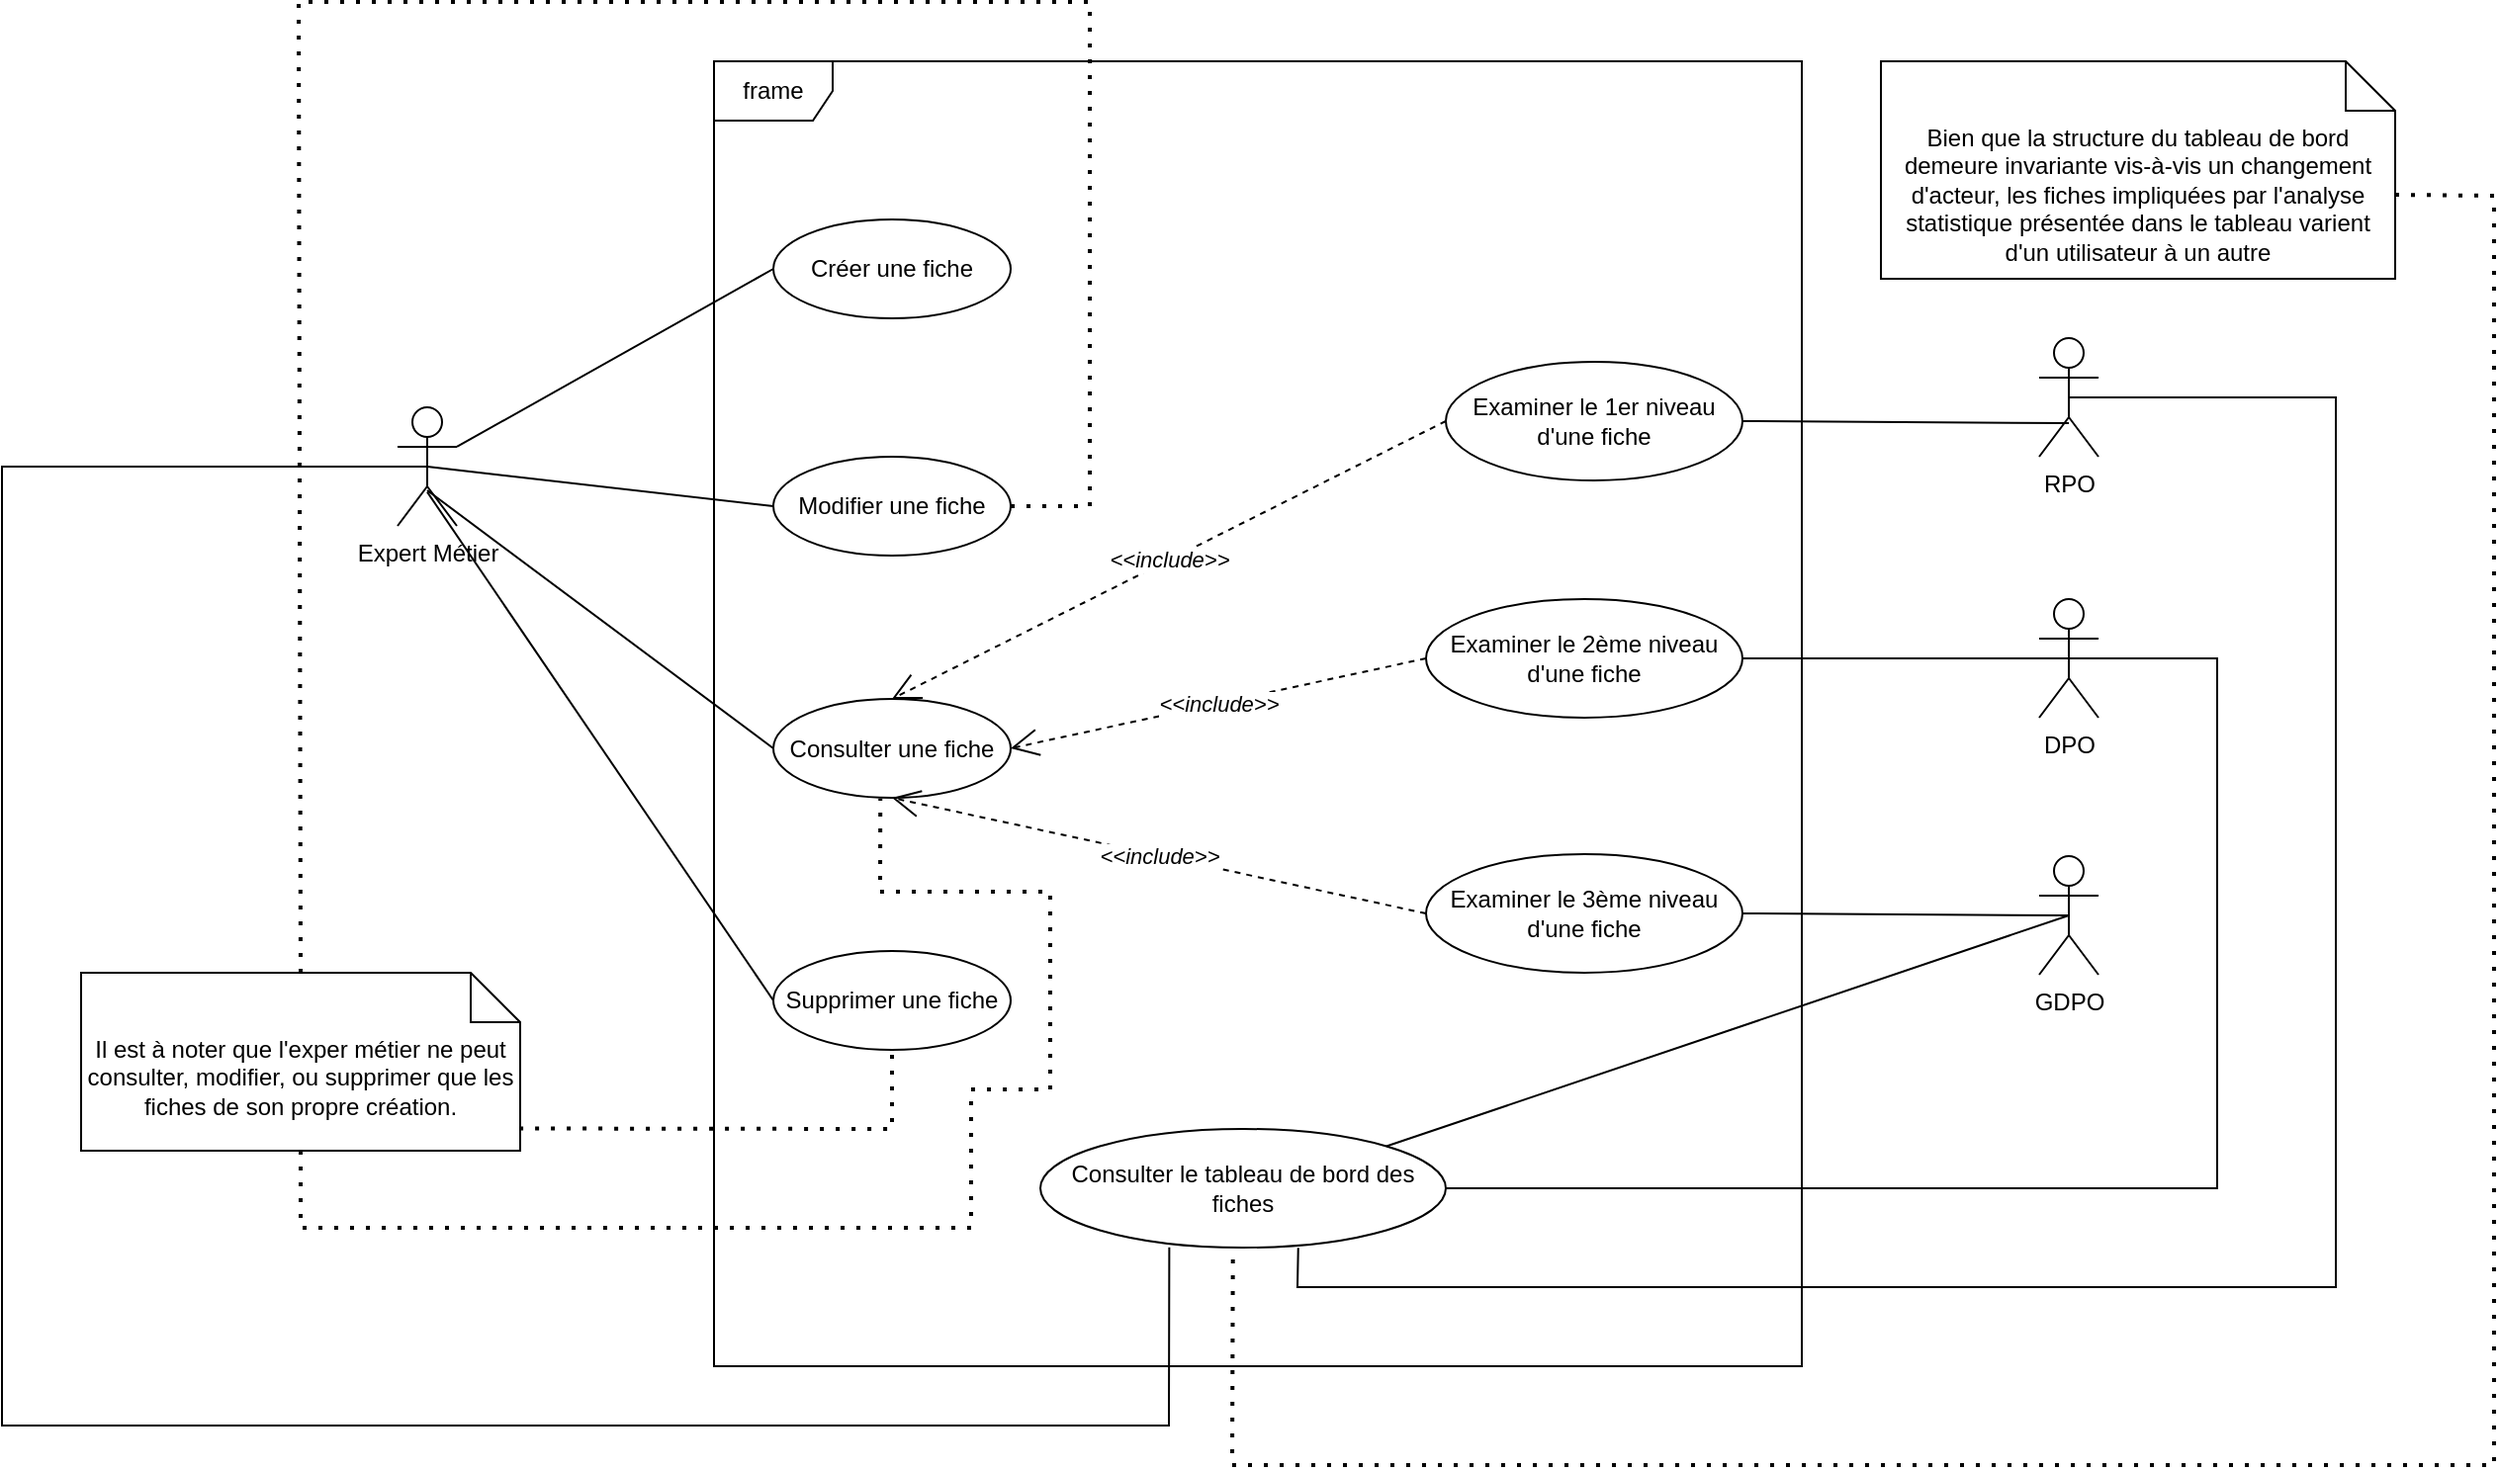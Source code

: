 <mxfile version="24.4.9" type="github">
  <diagram name="Page-1" id="unYs7EcL0WFt0l7JvkVK">
    <mxGraphModel dx="2607" dy="1273" grid="1" gridSize="10" guides="1" tooltips="1" connect="1" arrows="1" fold="1" page="1" pageScale="1" pageWidth="3300" pageHeight="4681" math="0" shadow="0">
      <root>
        <mxCell id="0" />
        <mxCell id="1" parent="0" />
        <mxCell id="YgDvmPQMBhkh0xwAAEl4-1" value="frame" style="shape=umlFrame;whiteSpace=wrap;html=1;pointerEvents=0;" vertex="1" parent="1">
          <mxGeometry x="440" y="70" width="550" height="660" as="geometry" />
        </mxCell>
        <mxCell id="YgDvmPQMBhkh0xwAAEl4-2" value="Créer une fiche" style="ellipse;whiteSpace=wrap;html=1;" vertex="1" parent="1">
          <mxGeometry x="470" y="150" width="120" height="50" as="geometry" />
        </mxCell>
        <mxCell id="YgDvmPQMBhkh0xwAAEl4-5" value="Modifier une fiche" style="ellipse;whiteSpace=wrap;html=1;" vertex="1" parent="1">
          <mxGeometry x="470" y="270" width="120" height="50" as="geometry" />
        </mxCell>
        <mxCell id="YgDvmPQMBhkh0xwAAEl4-6" value="Supprimer une fiche" style="ellipse;whiteSpace=wrap;html=1;" vertex="1" parent="1">
          <mxGeometry x="470" y="520" width="120" height="50" as="geometry" />
        </mxCell>
        <mxCell id="YgDvmPQMBhkh0xwAAEl4-7" value="Examiner le 1er niveau d&#39;une fiche " style="ellipse;whiteSpace=wrap;html=1;" vertex="1" parent="1">
          <mxGeometry x="810" y="222" width="150" height="60" as="geometry" />
        </mxCell>
        <mxCell id="YgDvmPQMBhkh0xwAAEl4-11" value="Consulter une fiche " style="ellipse;whiteSpace=wrap;html=1;" vertex="1" parent="1">
          <mxGeometry x="470" y="392.5" width="120" height="50" as="geometry" />
        </mxCell>
        <mxCell id="YgDvmPQMBhkh0xwAAEl4-12" value="Expert Métier" style="shape=umlActor;verticalLabelPosition=bottom;verticalAlign=top;html=1;" vertex="1" parent="1">
          <mxGeometry x="280" y="245" width="30" height="60" as="geometry" />
        </mxCell>
        <mxCell id="YgDvmPQMBhkh0xwAAEl4-13" value="RPO" style="shape=umlActor;verticalLabelPosition=bottom;verticalAlign=top;html=1;" vertex="1" parent="1">
          <mxGeometry x="1110" y="210" width="30" height="60" as="geometry" />
        </mxCell>
        <mxCell id="YgDvmPQMBhkh0xwAAEl4-14" value="DPO" style="shape=umlActor;verticalLabelPosition=bottom;verticalAlign=top;html=1;" vertex="1" parent="1">
          <mxGeometry x="1110" y="342" width="30" height="60" as="geometry" />
        </mxCell>
        <mxCell id="YgDvmPQMBhkh0xwAAEl4-15" value="GDPO" style="shape=umlActor;verticalLabelPosition=bottom;verticalAlign=top;html=1;" vertex="1" parent="1">
          <mxGeometry x="1110" y="472" width="30" height="60" as="geometry" />
        </mxCell>
        <mxCell id="YgDvmPQMBhkh0xwAAEl4-18" value="Examiner le 2ème niveau d&#39;une fiche " style="ellipse;whiteSpace=wrap;html=1;" vertex="1" parent="1">
          <mxGeometry x="800" y="342" width="160" height="60" as="geometry" />
        </mxCell>
        <mxCell id="YgDvmPQMBhkh0xwAAEl4-19" value="Examiner le 3ème niveau d&#39;une fiche " style="ellipse;whiteSpace=wrap;html=1;" vertex="1" parent="1">
          <mxGeometry x="800" y="471" width="160" height="60" as="geometry" />
        </mxCell>
        <mxCell id="YgDvmPQMBhkh0xwAAEl4-20" value="Consulter le tableau de bord des fiches" style="ellipse;whiteSpace=wrap;html=1;" vertex="1" parent="1">
          <mxGeometry x="605" y="610" width="205" height="60" as="geometry" />
        </mxCell>
        <mxCell id="YgDvmPQMBhkh0xwAAEl4-22" value="" style="endArrow=none;html=1;rounded=0;exitX=1;exitY=0.333;exitDx=0;exitDy=0;exitPerimeter=0;entryX=0;entryY=0.5;entryDx=0;entryDy=0;" edge="1" parent="1" source="YgDvmPQMBhkh0xwAAEl4-12" target="YgDvmPQMBhkh0xwAAEl4-2">
          <mxGeometry width="50" height="50" relative="1" as="geometry">
            <mxPoint x="450" y="260" as="sourcePoint" />
            <mxPoint x="500" y="210" as="targetPoint" />
          </mxGeometry>
        </mxCell>
        <mxCell id="YgDvmPQMBhkh0xwAAEl4-23" value="" style="endArrow=none;html=1;rounded=0;exitX=0.5;exitY=0.5;exitDx=0;exitDy=0;exitPerimeter=0;entryX=0;entryY=0.5;entryDx=0;entryDy=0;" edge="1" parent="1" source="YgDvmPQMBhkh0xwAAEl4-12" target="YgDvmPQMBhkh0xwAAEl4-5">
          <mxGeometry width="50" height="50" relative="1" as="geometry">
            <mxPoint x="320" y="275" as="sourcePoint" />
            <mxPoint x="480" y="195" as="targetPoint" />
          </mxGeometry>
        </mxCell>
        <mxCell id="YgDvmPQMBhkh0xwAAEl4-24" value="" style="endArrow=none;html=1;rounded=0;exitX=0.5;exitY=0.714;exitDx=0;exitDy=0;exitPerimeter=0;entryX=0;entryY=0.5;entryDx=0;entryDy=0;" edge="1" parent="1" source="YgDvmPQMBhkh0xwAAEl4-12" target="YgDvmPQMBhkh0xwAAEl4-6">
          <mxGeometry width="50" height="50" relative="1" as="geometry">
            <mxPoint x="280" y="390" as="sourcePoint" />
            <mxPoint x="455" y="390" as="targetPoint" />
          </mxGeometry>
        </mxCell>
        <mxCell id="YgDvmPQMBhkh0xwAAEl4-25" value="" style="endArrow=none;html=1;rounded=0;exitX=0.5;exitY=0.7;exitDx=0;exitDy=0;exitPerimeter=0;entryX=0;entryY=0.5;entryDx=0;entryDy=0;" edge="1" parent="1" source="YgDvmPQMBhkh0xwAAEl4-12" target="YgDvmPQMBhkh0xwAAEl4-11">
          <mxGeometry width="50" height="50" relative="1" as="geometry">
            <mxPoint x="280" y="370" as="sourcePoint" />
            <mxPoint x="455" y="447" as="targetPoint" />
          </mxGeometry>
        </mxCell>
        <mxCell id="YgDvmPQMBhkh0xwAAEl4-26" value="" style="endArrow=none;html=1;rounded=0;exitX=1;exitY=0.5;exitDx=0;exitDy=0;entryX=0.5;entryY=0.717;entryDx=0;entryDy=0;entryPerimeter=0;" edge="1" parent="1" source="YgDvmPQMBhkh0xwAAEl4-7" target="YgDvmPQMBhkh0xwAAEl4-13">
          <mxGeometry width="50" height="50" relative="1" as="geometry">
            <mxPoint x="920" y="362" as="sourcePoint" />
            <mxPoint x="1080" y="282" as="targetPoint" />
          </mxGeometry>
        </mxCell>
        <mxCell id="YgDvmPQMBhkh0xwAAEl4-27" value="" style="endArrow=none;html=1;rounded=0;exitX=1;exitY=0.5;exitDx=0;exitDy=0;entryX=0.5;entryY=0.5;entryDx=0;entryDy=0;entryPerimeter=0;" edge="1" parent="1" source="YgDvmPQMBhkh0xwAAEl4-18" target="YgDvmPQMBhkh0xwAAEl4-14">
          <mxGeometry width="50" height="50" relative="1" as="geometry">
            <mxPoint x="970" y="262" as="sourcePoint" />
            <mxPoint x="1135" y="270" as="targetPoint" />
          </mxGeometry>
        </mxCell>
        <mxCell id="YgDvmPQMBhkh0xwAAEl4-28" value="" style="endArrow=none;html=1;rounded=0;exitX=1;exitY=0.5;exitDx=0;exitDy=0;entryX=0.5;entryY=0.5;entryDx=0;entryDy=0;entryPerimeter=0;" edge="1" parent="1" source="YgDvmPQMBhkh0xwAAEl4-19" target="YgDvmPQMBhkh0xwAAEl4-15">
          <mxGeometry width="50" height="50" relative="1" as="geometry">
            <mxPoint x="970" y="382" as="sourcePoint" />
            <mxPoint x="1135" y="382" as="targetPoint" />
          </mxGeometry>
        </mxCell>
        <mxCell id="YgDvmPQMBhkh0xwAAEl4-29" value="&lt;i&gt;&amp;lt;&amp;lt;include&amp;gt;&amp;gt;&lt;/i&gt;" style="endArrow=open;endSize=12;dashed=1;html=1;rounded=0;exitX=0;exitY=0.5;exitDx=0;exitDy=0;entryX=0.5;entryY=0;entryDx=0;entryDy=0;" edge="1" parent="1" source="YgDvmPQMBhkh0xwAAEl4-7" target="YgDvmPQMBhkh0xwAAEl4-11">
          <mxGeometry width="160" relative="1" as="geometry">
            <mxPoint x="580" y="417.16" as="sourcePoint" />
            <mxPoint x="740" y="417.16" as="targetPoint" />
          </mxGeometry>
        </mxCell>
        <mxCell id="YgDvmPQMBhkh0xwAAEl4-35" value="&lt;i&gt;&amp;lt;&amp;lt;include&amp;gt;&amp;gt;&lt;/i&gt;" style="endArrow=open;endSize=12;dashed=1;html=1;rounded=0;exitX=0;exitY=0.5;exitDx=0;exitDy=0;entryX=1;entryY=0.5;entryDx=0;entryDy=0;" edge="1" parent="1" source="YgDvmPQMBhkh0xwAAEl4-18" target="YgDvmPQMBhkh0xwAAEl4-11">
          <mxGeometry width="160" relative="1" as="geometry">
            <mxPoint x="800" y="330" as="sourcePoint" />
            <mxPoint x="550" y="570" as="targetPoint" />
          </mxGeometry>
        </mxCell>
        <mxCell id="YgDvmPQMBhkh0xwAAEl4-36" value="&lt;i&gt;&amp;lt;&amp;lt;include&amp;gt;&amp;gt;&lt;/i&gt;" style="endArrow=open;endSize=12;dashed=1;html=1;rounded=0;exitX=0;exitY=0.5;exitDx=0;exitDy=0;entryX=0.5;entryY=1;entryDx=0;entryDy=0;" edge="1" parent="1" source="YgDvmPQMBhkh0xwAAEl4-19" target="YgDvmPQMBhkh0xwAAEl4-11">
          <mxGeometry width="160" relative="1" as="geometry">
            <mxPoint x="810" y="320" as="sourcePoint" />
            <mxPoint x="600" y="465" as="targetPoint" />
          </mxGeometry>
        </mxCell>
        <mxCell id="YgDvmPQMBhkh0xwAAEl4-37" value="Il est à noter que l&#39;exper métier ne peut consulter, modifier, ou supprimer que les fiches de son propre création." style="shape=note2;boundedLbl=1;whiteSpace=wrap;html=1;size=25;verticalAlign=top;align=center;" vertex="1" parent="1">
          <mxGeometry x="120" y="531" width="222" height="90" as="geometry" />
        </mxCell>
        <mxCell id="YgDvmPQMBhkh0xwAAEl4-41" value="" style="endArrow=none;dashed=1;html=1;dashPattern=1 3;strokeWidth=2;rounded=0;entryX=0.5;entryY=1;entryDx=0;entryDy=0;exitX=0.998;exitY=0.875;exitDx=0;exitDy=0;exitPerimeter=0;" edge="1" parent="1" source="YgDvmPQMBhkh0xwAAEl4-37" target="YgDvmPQMBhkh0xwAAEl4-6">
          <mxGeometry width="50" height="50" relative="1" as="geometry">
            <mxPoint x="350" y="610" as="sourcePoint" />
            <mxPoint x="450" y="570" as="targetPoint" />
            <Array as="points">
              <mxPoint x="530" y="610" />
            </Array>
          </mxGeometry>
        </mxCell>
        <mxCell id="YgDvmPQMBhkh0xwAAEl4-43" value="" style="endArrow=none;dashed=1;html=1;dashPattern=1 3;strokeWidth=2;rounded=0;exitX=0.5;exitY=1;exitDx=0;exitDy=0;exitPerimeter=0;entryX=0.451;entryY=1.007;entryDx=0;entryDy=0;entryPerimeter=0;" edge="1" parent="1" source="YgDvmPQMBhkh0xwAAEl4-37" target="YgDvmPQMBhkh0xwAAEl4-11">
          <mxGeometry width="50" height="50" relative="1" as="geometry">
            <mxPoint x="240" y="510" as="sourcePoint" />
            <mxPoint x="290" y="460" as="targetPoint" />
            <Array as="points">
              <mxPoint x="231" y="660" />
              <mxPoint x="570" y="660" />
              <mxPoint x="570" y="590" />
              <mxPoint x="610" y="590" />
              <mxPoint x="610" y="490" />
              <mxPoint x="524" y="490" />
            </Array>
          </mxGeometry>
        </mxCell>
        <mxCell id="YgDvmPQMBhkh0xwAAEl4-45" value="" style="endArrow=none;dashed=1;html=1;dashPattern=1 3;strokeWidth=2;rounded=0;exitX=1;exitY=0.5;exitDx=0;exitDy=0;entryX=0.5;entryY=0;entryDx=0;entryDy=0;entryPerimeter=0;" edge="1" parent="1" source="YgDvmPQMBhkh0xwAAEl4-5" target="YgDvmPQMBhkh0xwAAEl4-37">
          <mxGeometry width="50" height="50" relative="1" as="geometry">
            <mxPoint x="650" y="240" as="sourcePoint" />
            <mxPoint x="670" y="30" as="targetPoint" />
            <Array as="points">
              <mxPoint x="630" y="295" />
              <mxPoint x="630" y="40" />
              <mxPoint x="230" y="40" />
            </Array>
          </mxGeometry>
        </mxCell>
        <mxCell id="YgDvmPQMBhkh0xwAAEl4-46" value="" style="endArrow=none;html=1;rounded=0;exitX=0.5;exitY=0.5;exitDx=0;exitDy=0;exitPerimeter=0;entryX=0.318;entryY=0.997;entryDx=0;entryDy=0;entryPerimeter=0;" edge="1" parent="1" source="YgDvmPQMBhkh0xwAAEl4-12" target="YgDvmPQMBhkh0xwAAEl4-20">
          <mxGeometry width="50" height="50" relative="1" as="geometry">
            <mxPoint x="290" y="353" as="sourcePoint" />
            <mxPoint x="465" y="610" as="targetPoint" />
            <Array as="points">
              <mxPoint x="80" y="275" />
              <mxPoint x="80" y="760" />
              <mxPoint x="670" y="760" />
            </Array>
          </mxGeometry>
        </mxCell>
        <mxCell id="YgDvmPQMBhkh0xwAAEl4-48" value="" style="endArrow=none;html=1;rounded=0;entryX=0.5;entryY=0.5;entryDx=0;entryDy=0;entryPerimeter=0;exitX=1;exitY=0;exitDx=0;exitDy=0;" edge="1" parent="1" source="YgDvmPQMBhkh0xwAAEl4-20" target="YgDvmPQMBhkh0xwAAEl4-15">
          <mxGeometry width="50" height="50" relative="1" as="geometry">
            <mxPoint x="910" y="620" as="sourcePoint" />
            <mxPoint x="960" y="570" as="targetPoint" />
          </mxGeometry>
        </mxCell>
        <mxCell id="YgDvmPQMBhkh0xwAAEl4-49" value="" style="endArrow=none;html=1;rounded=0;entryX=0.5;entryY=0.5;entryDx=0;entryDy=0;entryPerimeter=0;exitX=1;exitY=0.5;exitDx=0;exitDy=0;" edge="1" parent="1" source="YgDvmPQMBhkh0xwAAEl4-20" target="YgDvmPQMBhkh0xwAAEl4-14">
          <mxGeometry width="50" height="50" relative="1" as="geometry">
            <mxPoint x="820" y="650" as="sourcePoint" />
            <mxPoint x="1135" y="512" as="targetPoint" />
            <Array as="points">
              <mxPoint x="1200" y="640" />
              <mxPoint x="1200" y="372" />
            </Array>
          </mxGeometry>
        </mxCell>
        <mxCell id="YgDvmPQMBhkh0xwAAEl4-51" value="" style="endArrow=none;html=1;rounded=0;exitX=0.636;exitY=1.002;exitDx=0;exitDy=0;exitPerimeter=0;entryX=0.5;entryY=0.5;entryDx=0;entryDy=0;entryPerimeter=0;" edge="1" parent="1" source="YgDvmPQMBhkh0xwAAEl4-20" target="YgDvmPQMBhkh0xwAAEl4-13">
          <mxGeometry width="50" height="50" relative="1" as="geometry">
            <mxPoint x="1060" y="740" as="sourcePoint" />
            <mxPoint x="1110" y="690" as="targetPoint" />
            <Array as="points">
              <mxPoint x="735" y="690" />
              <mxPoint x="1260" y="690" />
              <mxPoint x="1260" y="240" />
            </Array>
          </mxGeometry>
        </mxCell>
        <mxCell id="YgDvmPQMBhkh0xwAAEl4-52" value="Bien que la structure du tableau de bord demeure invariante vis-à-vis un changement d&#39;acteur, les fiches impliquées par l&#39;analyse statistique présentée dans le tableau varient d&#39;un utilisateur à un autre" style="shape=note2;boundedLbl=1;whiteSpace=wrap;html=1;size=25;verticalAlign=top;align=center;" vertex="1" parent="1">
          <mxGeometry x="1030" y="70" width="260" height="110" as="geometry" />
        </mxCell>
        <mxCell id="YgDvmPQMBhkh0xwAAEl4-53" value="" style="endArrow=none;dashed=1;html=1;dashPattern=1 3;strokeWidth=2;rounded=0;entryX=0.475;entryY=0.997;entryDx=0;entryDy=0;entryPerimeter=0;exitX=0;exitY=0;exitDx=260;exitDy=67.5;exitPerimeter=0;" edge="1" parent="1" source="YgDvmPQMBhkh0xwAAEl4-52" target="YgDvmPQMBhkh0xwAAEl4-20">
          <mxGeometry width="50" height="50" relative="1" as="geometry">
            <mxPoint x="1320" y="110" as="sourcePoint" />
            <mxPoint x="860" y="870" as="targetPoint" />
            <Array as="points">
              <mxPoint x="1340" y="138" />
              <mxPoint x="1340" y="780" />
              <mxPoint x="702" y="780" />
            </Array>
          </mxGeometry>
        </mxCell>
      </root>
    </mxGraphModel>
  </diagram>
</mxfile>
